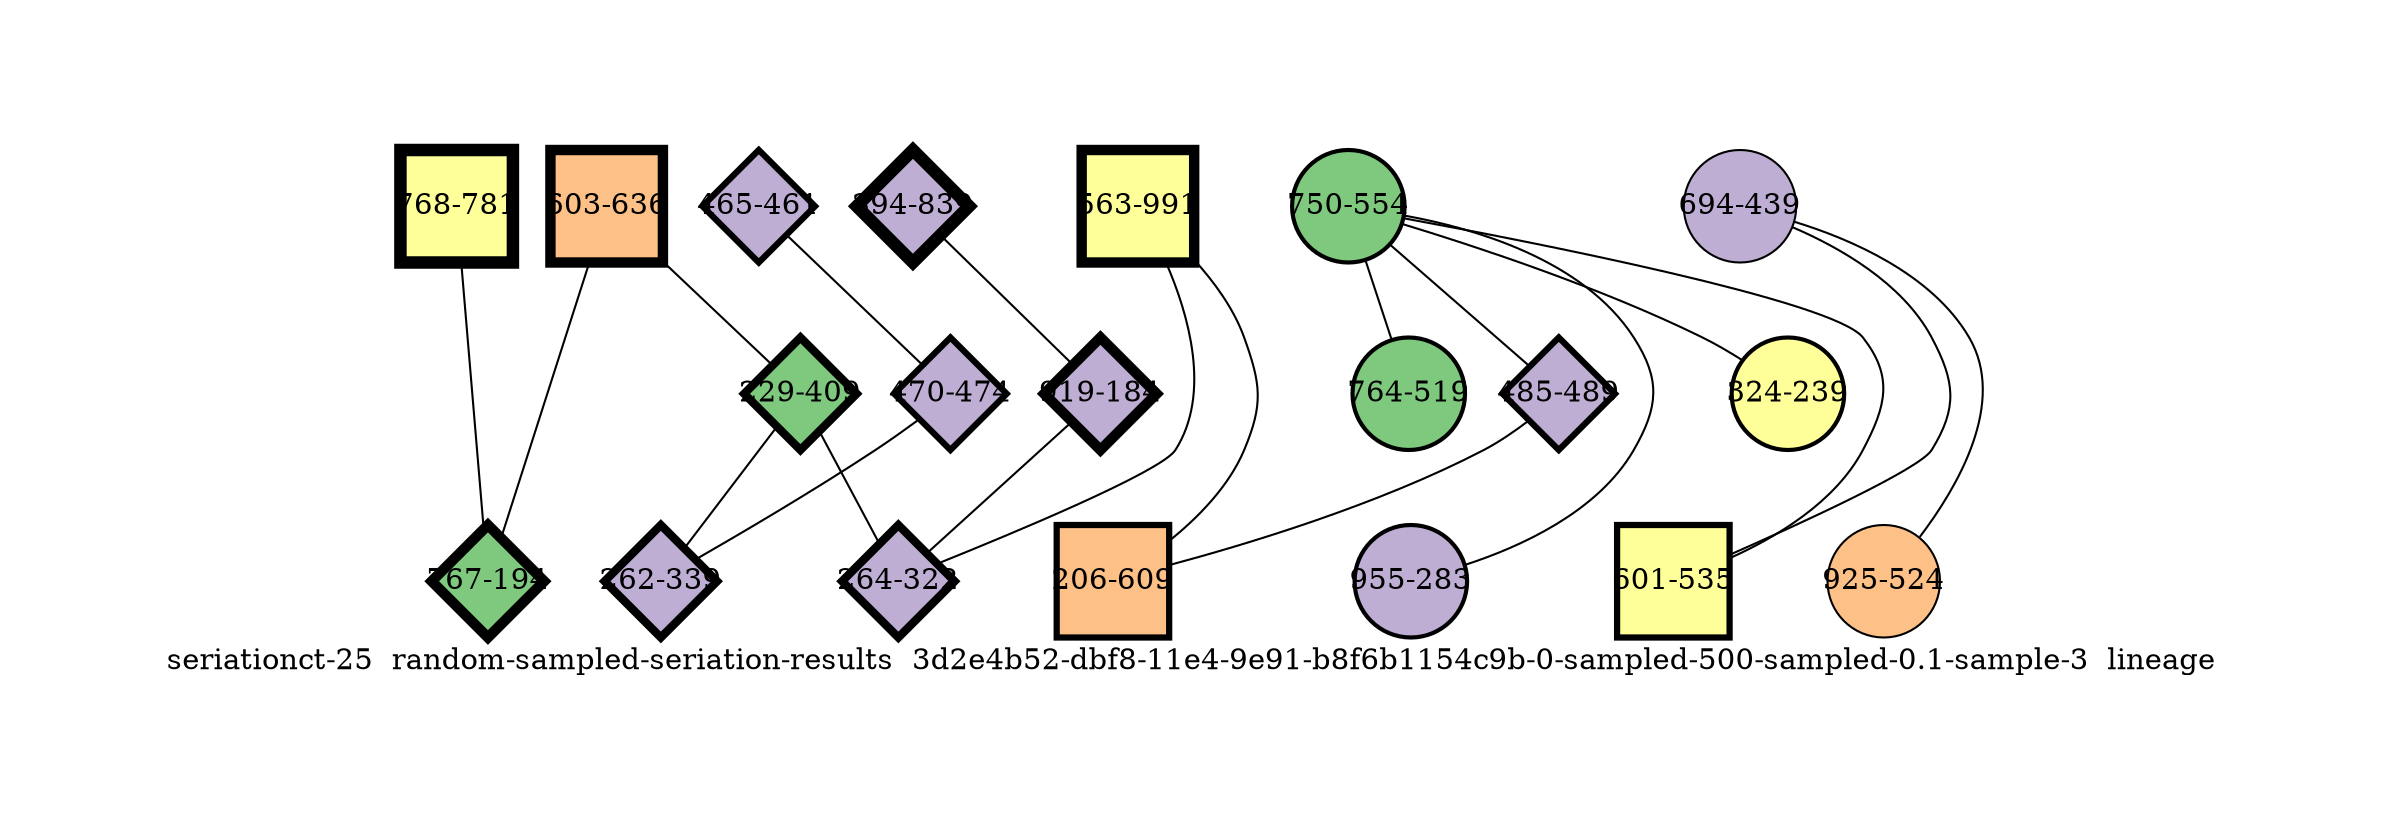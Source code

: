 strict graph "seriationct-25  random-sampled-seriation-results  3d2e4b52-dbf8-11e4-9e91-b8f6b1154c9b-0-sampled-500-sampled-0.1-sample-3  lineage" {
labelloc=b;
ratio=auto;
pad="1.0";
label="seriationct-25  random-sampled-seriation-results  3d2e4b52-dbf8-11e4-9e91-b8f6b1154c9b-0-sampled-500-sampled-0.1-sample-3  lineage";
node [width="0.75", style=filled, fixedsize=true, height="0.75", shape=circle, label=""];
0 [xCoordinate="781.0", appears_in_slice=6, yCoordinate="768.0", colorscheme=accent6, lineage_id=1, short_label="768-781", label="768-781", shape=square, cluster_id=3, fillcolor=4, size="500.0", id=0, penwidth="6.0"];
1 [xCoordinate="461.0", appears_in_slice=3, yCoordinate="465.0", colorscheme=accent6, lineage_id=2, short_label="465-461", label="465-461", shape=diamond, cluster_id=1, fillcolor=2, size="500.0", id=1, penwidth="3.0"];
2 [xCoordinate="439.0", appears_in_slice=1, yCoordinate="694.0", colorscheme=accent6, lineage_id=0, short_label="694-439", label="694-439", shape=circle, cluster_id=1, fillcolor=2, size="500.0", id=2, penwidth="1.0"];
3 [xCoordinate="554.0", appears_in_slice=2, yCoordinate="750.0", colorscheme=accent6, lineage_id=0, short_label="750-554", label="750-554", shape=circle, cluster_id=0, fillcolor=1, size="500.0", id=3, penwidth="2.0"];
4 [xCoordinate="991.0", appears_in_slice=5, yCoordinate="563.0", colorscheme=accent6, lineage_id=1, short_label="563-991", label="563-991", shape=square, cluster_id=3, fillcolor=4, size="500.0", id=19, penwidth="5.0"];
5 [xCoordinate="489.0", appears_in_slice=3, yCoordinate="485.0", colorscheme=accent6, lineage_id=2, short_label="485-489", label="485-489", shape=diamond, cluster_id=1, fillcolor=2, size="500.0", id=8, penwidth="3.0"];
6 [xCoordinate="839.0", appears_in_slice=6, yCoordinate="394.0", colorscheme=accent6, lineage_id=2, short_label="394-839", label="394-839", shape=diamond, cluster_id=1, fillcolor=2, size="500.0", id=18, penwidth="6.0"];
7 [xCoordinate="636.0", appears_in_slice=5, yCoordinate="603.0", colorscheme=accent6, lineage_id=1, short_label="603-636", label="603-636", shape=square, cluster_id=2, fillcolor=3, size="500.0", id=5, penwidth="5.0"];
8 [xCoordinate="535.0", appears_in_slice=3, yCoordinate="601.0", colorscheme=accent6, lineage_id=1, short_label="601-535", label="601-535", shape=square, cluster_id=3, fillcolor=4, size="500.0", id=6, penwidth="3.0"];
9 [xCoordinate="409.0", appears_in_slice=4, yCoordinate="229.0", colorscheme=accent6, lineage_id=2, short_label="229-409", label="229-409", shape=diamond, cluster_id=0, fillcolor=1, size="500.0", id=12, penwidth="4.0"];
10 [xCoordinate="283.0", appears_in_slice=2, yCoordinate="955.0", colorscheme=accent6, lineage_id=0, short_label="955-283", label="955-283", shape=circle, cluster_id=1, fillcolor=2, size="500.0", id=10, penwidth="2.0"];
11 [xCoordinate="474.0", appears_in_slice=3, yCoordinate="470.0", colorscheme=accent6, lineage_id=2, short_label="470-474", label="470-474", shape=diamond, cluster_id=1, fillcolor=2, size="500.0", id=11, penwidth="3.0"];
12 [xCoordinate="239.0", appears_in_slice=2, yCoordinate="324.0", colorscheme=accent6, lineage_id=0, short_label="324-239", label="324-239", shape=circle, cluster_id=3, fillcolor=4, size="500.0", id=7, penwidth="2.0"];
13 [xCoordinate="194.0", appears_in_slice=5, yCoordinate="767.0", colorscheme=accent6, lineage_id=2, short_label="767-194", label="767-194", shape=diamond, cluster_id=0, fillcolor=1, size="500.0", id=13, penwidth="5.0"];
14 [xCoordinate="339.0", appears_in_slice=4, yCoordinate="262.0", colorscheme=accent6, lineage_id=2, short_label="262-339", label="262-339", shape=diamond, cluster_id=1, fillcolor=2, size="500.0", id=14, penwidth="4.0"];
15 [xCoordinate="519.0", appears_in_slice=2, yCoordinate="764.0", colorscheme=accent6, lineage_id=0, short_label="764-519", label="764-519", shape=circle, cluster_id=0, fillcolor=1, size="500.0", id=15, penwidth="2.0"];
16 [xCoordinate="524.0", appears_in_slice=1, yCoordinate="925.0", colorscheme=accent6, lineage_id=0, short_label="925-524", label="925-524", shape=circle, cluster_id=2, fillcolor=3, size="500.0", id=16, penwidth="1.0"];
17 [xCoordinate="184.0", appears_in_slice=5, yCoordinate="919.0", colorscheme=accent6, lineage_id=2, short_label="919-184", label="919-184", shape=diamond, cluster_id=1, fillcolor=2, size="500.0", id=17, penwidth="5.0"];
18 [xCoordinate="609.0", appears_in_slice=3, yCoordinate="206.0", colorscheme=accent6, lineage_id=1, short_label="206-609", label="206-609", shape=square, cluster_id=2, fillcolor=3, size="500.0", id=9, penwidth="3.0"];
19 [xCoordinate="322.0", appears_in_slice=4, yCoordinate="264.0", colorscheme=accent6, lineage_id=2, short_label="264-322", label="264-322", shape=diamond, cluster_id=1, fillcolor=2, size="500.0", id=4, penwidth="4.0"];
0 -- 13  [inverseweight="1.37052670581", weight="0.729646489747"];
1 -- 11  [inverseweight="29.4627825494", weight="0.033941125497"];
2 -- 16  [inverseweight="8.32178331623", weight="0.120166551086"];
2 -- 8  [inverseweight="2.95202389288", weight="0.338750645756"];
3 -- 8  [inverseweight="2.9247268652", weight="0.341912269449"];
3 -- 10  [inverseweight="4.15399324222", weight="0.240732216373"];
3 -- 12  [inverseweight="2.9820071751", weight="0.335344598883"];
3 -- 5  [inverseweight="2.14534982373", weight="0.466124446902"];
3 -- 15  [inverseweight="2.99385095716", weight="0.334017963589"];
4 -- 18  [inverseweight="3.02669205332", weight="0.330393704541"];
4 -- 19  [inverseweight="2.281749535", weight="0.438260196687"];
5 -- 18  [inverseweight="20.3111115926", weight="0.0492341345004"];
6 -- 17  [inverseweight="1.58109139805", weight="0.632474505415"];
7 -- 9  [inverseweight="1.48295499739", weight="0.674329296412"];
7 -- 13  [inverseweight="26.1354186745", weight="0.0382622529394"];
9 -- 19  [inverseweight="2.27795751853", weight="0.438989749311"];
9 -- 14  [inverseweight="4.14627338715", weight="0.241180430384"];
11 -- 14  [inverseweight="2.83232709185", weight="0.353066565962"];
17 -- 19  [inverseweight="1.80862878844", weight="0.552905055141"];
}
